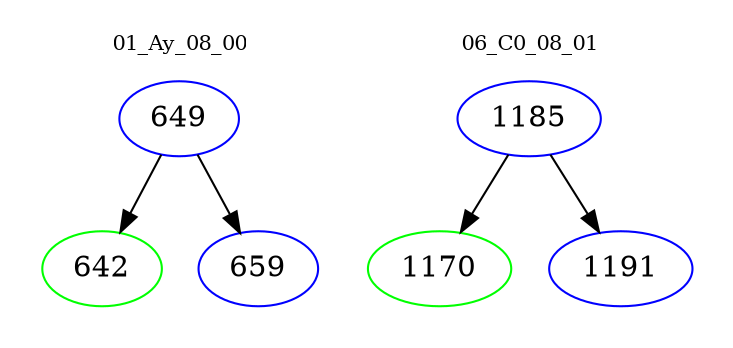 digraph{
subgraph cluster_0 {
color = white
label = "01_Ay_08_00";
fontsize=10;
T0_649 [label="649", color="blue"]
T0_649 -> T0_642 [color="black"]
T0_642 [label="642", color="green"]
T0_649 -> T0_659 [color="black"]
T0_659 [label="659", color="blue"]
}
subgraph cluster_1 {
color = white
label = "06_C0_08_01";
fontsize=10;
T1_1185 [label="1185", color="blue"]
T1_1185 -> T1_1170 [color="black"]
T1_1170 [label="1170", color="green"]
T1_1185 -> T1_1191 [color="black"]
T1_1191 [label="1191", color="blue"]
}
}
